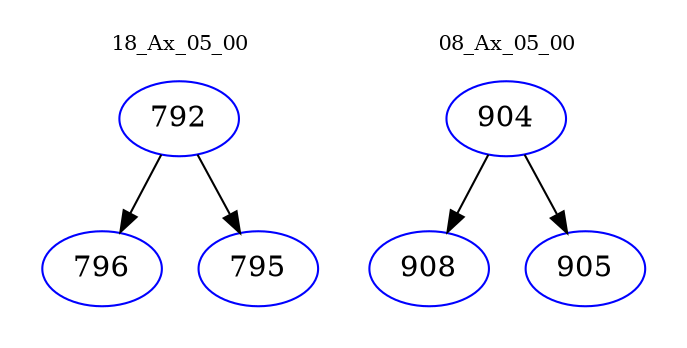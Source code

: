 digraph{
subgraph cluster_0 {
color = white
label = "18_Ax_05_00";
fontsize=10;
T0_792 [label="792", color="blue"]
T0_792 -> T0_796 [color="black"]
T0_796 [label="796", color="blue"]
T0_792 -> T0_795 [color="black"]
T0_795 [label="795", color="blue"]
}
subgraph cluster_1 {
color = white
label = "08_Ax_05_00";
fontsize=10;
T1_904 [label="904", color="blue"]
T1_904 -> T1_908 [color="black"]
T1_908 [label="908", color="blue"]
T1_904 -> T1_905 [color="black"]
T1_905 [label="905", color="blue"]
}
}
